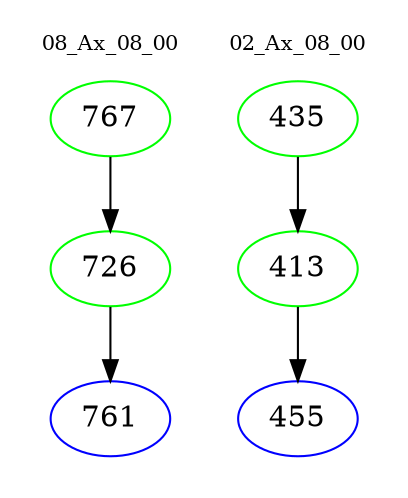 digraph{
subgraph cluster_0 {
color = white
label = "08_Ax_08_00";
fontsize=10;
T0_767 [label="767", color="green"]
T0_767 -> T0_726 [color="black"]
T0_726 [label="726", color="green"]
T0_726 -> T0_761 [color="black"]
T0_761 [label="761", color="blue"]
}
subgraph cluster_1 {
color = white
label = "02_Ax_08_00";
fontsize=10;
T1_435 [label="435", color="green"]
T1_435 -> T1_413 [color="black"]
T1_413 [label="413", color="green"]
T1_413 -> T1_455 [color="black"]
T1_455 [label="455", color="blue"]
}
}
